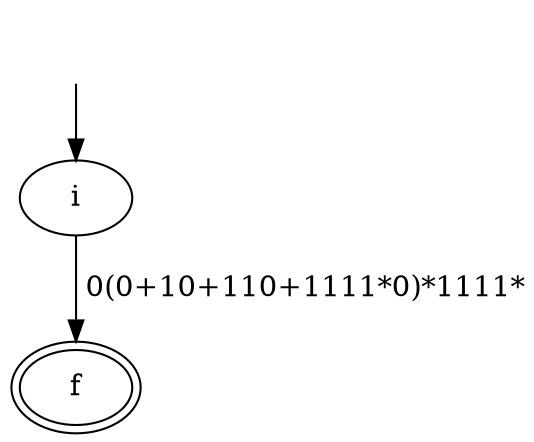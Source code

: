 digraph "AFER" {
    _nil0 [style="invis"]
    _nil0 -> i [label=""]
    i -> f [label=" 0(0+10+110+1111*0)*1111*"]
    f [peripheries=2]
}
